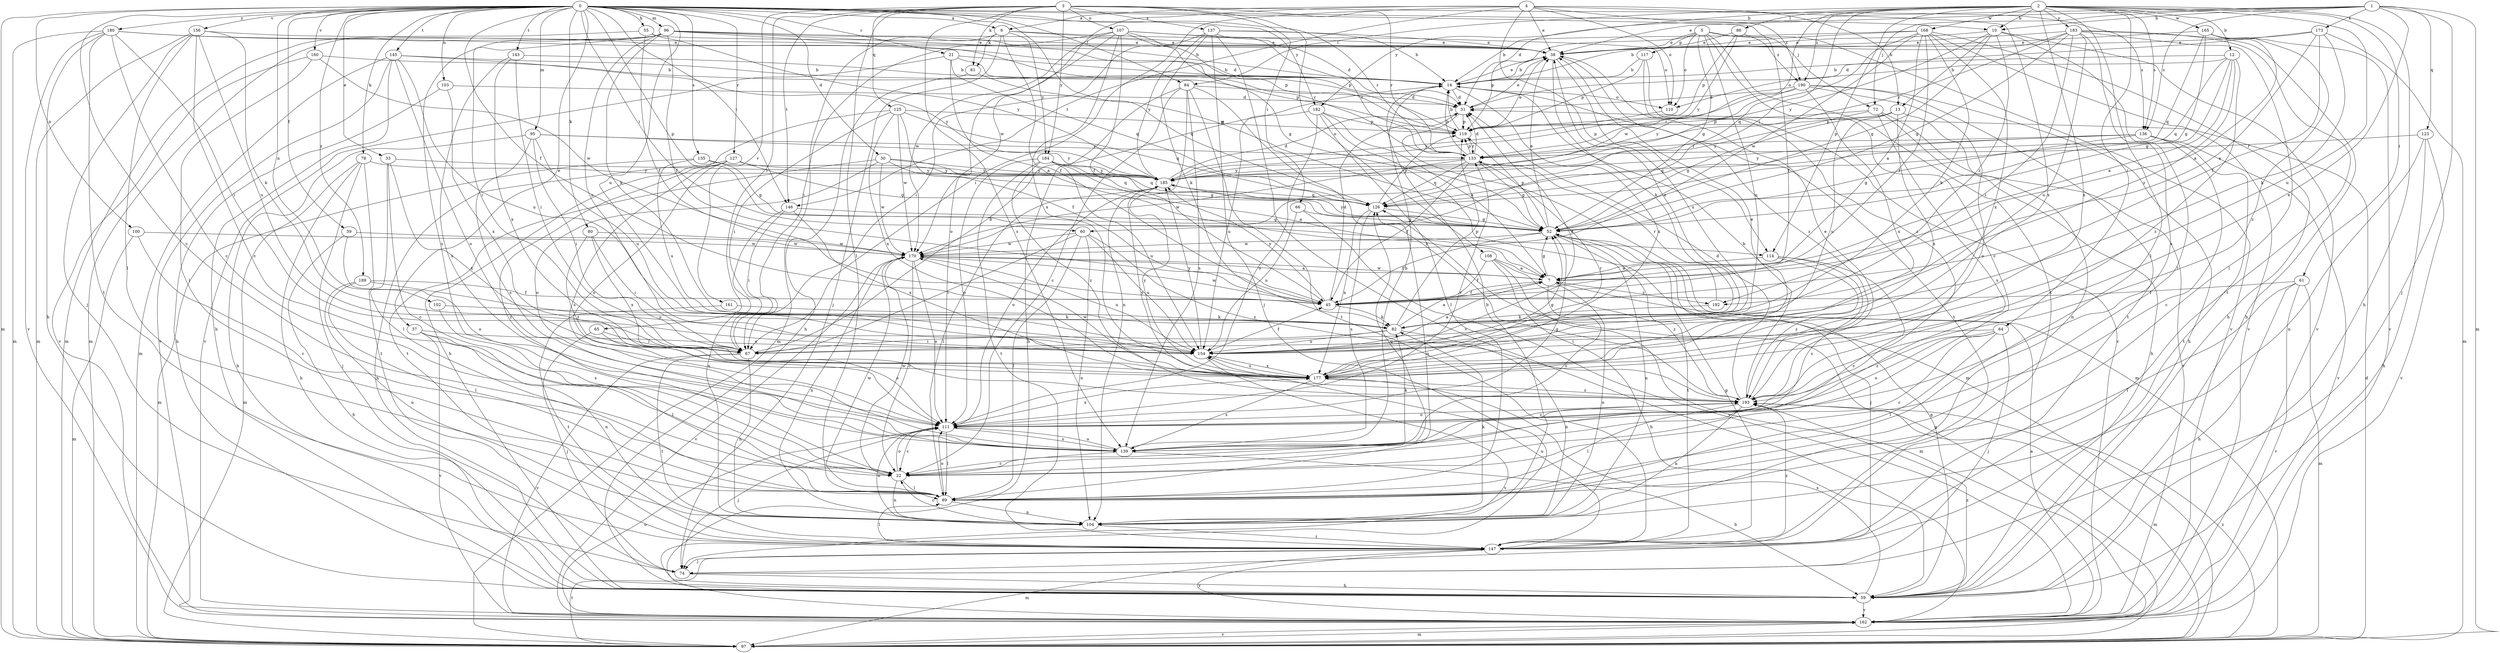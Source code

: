 strict digraph  {
0;
1;
2;
3;
4;
5;
6;
7;
10;
12;
13;
14;
21;
22;
30;
31;
33;
37;
38;
39;
45;
52;
55;
59;
60;
61;
64;
65;
66;
67;
72;
74;
78;
80;
81;
82;
84;
86;
89;
95;
96;
97;
100;
102;
103;
104;
107;
108;
110;
111;
114;
117;
119;
123;
125;
126;
127;
133;
135;
136;
137;
139;
143;
145;
146;
147;
154;
156;
160;
161;
162;
165;
168;
170;
173;
177;
180;
182;
183;
184;
185;
189;
190;
192;
193;
0 -> 6  [label=a];
0 -> 10  [label=b];
0 -> 21  [label=c];
0 -> 22  [label=c];
0 -> 30  [label=d];
0 -> 33  [label=e];
0 -> 37  [label=e];
0 -> 39  [label=f];
0 -> 45  [label=f];
0 -> 52  [label=g];
0 -> 55  [label=h];
0 -> 60  [label=i];
0 -> 72  [label=j];
0 -> 78  [label=k];
0 -> 80  [label=k];
0 -> 84  [label=l];
0 -> 95  [label=m];
0 -> 96  [label=m];
0 -> 97  [label=m];
0 -> 100  [label=n];
0 -> 102  [label=n];
0 -> 103  [label=n];
0 -> 114  [label=p];
0 -> 127  [label=r];
0 -> 133  [label=r];
0 -> 135  [label=s];
0 -> 143  [label=t];
0 -> 145  [label=t];
0 -> 146  [label=t];
0 -> 154  [label=u];
0 -> 156  [label=v];
0 -> 160  [label=v];
0 -> 180  [label=y];
0 -> 182  [label=y];
0 -> 189  [label=z];
1 -> 10  [label=b];
1 -> 38  [label=e];
1 -> 72  [label=j];
1 -> 74  [label=j];
1 -> 97  [label=m];
1 -> 123  [label=q];
1 -> 136  [label=s];
1 -> 173  [label=x];
1 -> 177  [label=x];
1 -> 182  [label=y];
2 -> 10  [label=b];
2 -> 12  [label=b];
2 -> 31  [label=d];
2 -> 59  [label=h];
2 -> 60  [label=i];
2 -> 61  [label=i];
2 -> 64  [label=i];
2 -> 84  [label=l];
2 -> 86  [label=l];
2 -> 89  [label=l];
2 -> 114  [label=p];
2 -> 136  [label=s];
2 -> 154  [label=u];
2 -> 165  [label=w];
2 -> 168  [label=w];
2 -> 170  [label=w];
2 -> 177  [label=x];
2 -> 183  [label=y];
2 -> 190  [label=z];
3 -> 65  [label=i];
3 -> 66  [label=i];
3 -> 81  [label=k];
3 -> 89  [label=l];
3 -> 107  [label=o];
3 -> 108  [label=o];
3 -> 125  [label=q];
3 -> 133  [label=r];
3 -> 136  [label=s];
3 -> 137  [label=s];
3 -> 139  [label=s];
3 -> 146  [label=t];
3 -> 161  [label=v];
3 -> 184  [label=y];
4 -> 6  [label=a];
4 -> 13  [label=b];
4 -> 38  [label=e];
4 -> 67  [label=i];
4 -> 110  [label=o];
4 -> 114  [label=p];
4 -> 146  [label=t];
4 -> 170  [label=w];
4 -> 177  [label=x];
4 -> 190  [label=z];
5 -> 22  [label=c];
5 -> 38  [label=e];
5 -> 52  [label=g];
5 -> 110  [label=o];
5 -> 117  [label=p];
5 -> 119  [label=p];
5 -> 147  [label=t];
5 -> 154  [label=u];
5 -> 162  [label=v];
5 -> 190  [label=z];
6 -> 38  [label=e];
6 -> 45  [label=f];
6 -> 74  [label=j];
6 -> 81  [label=k];
6 -> 97  [label=m];
6 -> 110  [label=o];
6 -> 184  [label=y];
7 -> 45  [label=f];
7 -> 52  [label=g];
7 -> 104  [label=n];
7 -> 139  [label=s];
7 -> 170  [label=w];
7 -> 192  [label=z];
10 -> 13  [label=b];
10 -> 38  [label=e];
10 -> 52  [label=g];
10 -> 89  [label=l];
10 -> 162  [label=v];
10 -> 185  [label=y];
10 -> 192  [label=z];
12 -> 7  [label=a];
12 -> 14  [label=b];
12 -> 52  [label=g];
12 -> 110  [label=o];
12 -> 126  [label=q];
12 -> 192  [label=z];
12 -> 193  [label=z];
13 -> 52  [label=g];
13 -> 104  [label=n];
13 -> 119  [label=p];
13 -> 154  [label=u];
13 -> 177  [label=x];
14 -> 31  [label=d];
14 -> 38  [label=e];
14 -> 110  [label=o];
14 -> 147  [label=t];
14 -> 177  [label=x];
21 -> 7  [label=a];
21 -> 14  [label=b];
21 -> 119  [label=p];
21 -> 126  [label=q];
21 -> 162  [label=v];
22 -> 89  [label=l];
22 -> 104  [label=n];
22 -> 111  [label=o];
22 -> 126  [label=q];
22 -> 170  [label=w];
30 -> 52  [label=g];
30 -> 111  [label=o];
30 -> 126  [label=q];
30 -> 147  [label=t];
30 -> 170  [label=w];
30 -> 185  [label=y];
31 -> 38  [label=e];
31 -> 97  [label=m];
31 -> 119  [label=p];
33 -> 22  [label=c];
33 -> 89  [label=l];
33 -> 177  [label=x];
33 -> 185  [label=y];
37 -> 89  [label=l];
37 -> 104  [label=n];
37 -> 154  [label=u];
37 -> 162  [label=v];
38 -> 14  [label=b];
38 -> 82  [label=k];
38 -> 154  [label=u];
38 -> 193  [label=z];
39 -> 59  [label=h];
39 -> 111  [label=o];
39 -> 170  [label=w];
45 -> 31  [label=d];
45 -> 82  [label=k];
45 -> 170  [label=w];
45 -> 185  [label=y];
52 -> 38  [label=e];
52 -> 45  [label=f];
52 -> 74  [label=j];
52 -> 104  [label=n];
52 -> 119  [label=p];
52 -> 147  [label=t];
52 -> 170  [label=w];
52 -> 185  [label=y];
55 -> 38  [label=e];
55 -> 45  [label=f];
55 -> 97  [label=m];
55 -> 185  [label=y];
59 -> 52  [label=g];
59 -> 162  [label=v];
59 -> 177  [label=x];
59 -> 193  [label=z];
60 -> 67  [label=i];
60 -> 89  [label=l];
60 -> 104  [label=n];
60 -> 154  [label=u];
60 -> 170  [label=w];
60 -> 193  [label=z];
61 -> 45  [label=f];
61 -> 59  [label=h];
61 -> 89  [label=l];
61 -> 97  [label=m];
61 -> 162  [label=v];
64 -> 22  [label=c];
64 -> 67  [label=i];
64 -> 74  [label=j];
64 -> 89  [label=l];
64 -> 111  [label=o];
64 -> 193  [label=z];
65 -> 67  [label=i];
65 -> 74  [label=j];
65 -> 111  [label=o];
66 -> 52  [label=g];
66 -> 154  [label=u];
66 -> 162  [label=v];
67 -> 14  [label=b];
67 -> 104  [label=n];
67 -> 147  [label=t];
67 -> 162  [label=v];
72 -> 59  [label=h];
72 -> 119  [label=p];
72 -> 139  [label=s];
72 -> 162  [label=v];
72 -> 185  [label=y];
74 -> 59  [label=h];
78 -> 59  [label=h];
78 -> 74  [label=j];
78 -> 97  [label=m];
78 -> 147  [label=t];
78 -> 185  [label=y];
80 -> 67  [label=i];
80 -> 170  [label=w];
80 -> 177  [label=x];
80 -> 193  [label=z];
81 -> 59  [label=h];
81 -> 126  [label=q];
82 -> 7  [label=a];
82 -> 38  [label=e];
82 -> 67  [label=i];
82 -> 104  [label=n];
82 -> 119  [label=p];
82 -> 154  [label=u];
84 -> 22  [label=c];
84 -> 31  [label=d];
84 -> 59  [label=h];
84 -> 104  [label=n];
84 -> 139  [label=s];
84 -> 147  [label=t];
84 -> 193  [label=z];
86 -> 38  [label=e];
86 -> 45  [label=f];
86 -> 119  [label=p];
86 -> 185  [label=y];
89 -> 104  [label=n];
89 -> 111  [label=o];
89 -> 126  [label=q];
89 -> 170  [label=w];
95 -> 59  [label=h];
95 -> 67  [label=i];
95 -> 133  [label=r];
95 -> 139  [label=s];
95 -> 154  [label=u];
95 -> 185  [label=y];
96 -> 14  [label=b];
96 -> 31  [label=d];
96 -> 38  [label=e];
96 -> 45  [label=f];
96 -> 67  [label=i];
96 -> 82  [label=k];
96 -> 97  [label=m];
96 -> 133  [label=r];
96 -> 139  [label=s];
96 -> 154  [label=u];
97 -> 31  [label=d];
97 -> 126  [label=q];
97 -> 147  [label=t];
97 -> 162  [label=v];
97 -> 193  [label=z];
100 -> 22  [label=c];
100 -> 97  [label=m];
100 -> 170  [label=w];
102 -> 82  [label=k];
102 -> 139  [label=s];
103 -> 31  [label=d];
103 -> 59  [label=h];
103 -> 177  [label=x];
104 -> 14  [label=b];
104 -> 22  [label=c];
104 -> 82  [label=k];
104 -> 111  [label=o];
104 -> 147  [label=t];
107 -> 31  [label=d];
107 -> 38  [label=e];
107 -> 45  [label=f];
107 -> 52  [label=g];
107 -> 67  [label=i];
107 -> 111  [label=o];
107 -> 119  [label=p];
107 -> 170  [label=w];
107 -> 177  [label=x];
108 -> 7  [label=a];
108 -> 45  [label=f];
108 -> 59  [label=h];
108 -> 97  [label=m];
108 -> 193  [label=z];
110 -> 185  [label=y];
111 -> 22  [label=c];
111 -> 52  [label=g];
111 -> 74  [label=j];
111 -> 89  [label=l];
111 -> 133  [label=r];
111 -> 139  [label=s];
111 -> 177  [label=x];
111 -> 193  [label=z];
114 -> 7  [label=a];
114 -> 22  [label=c];
114 -> 139  [label=s];
114 -> 193  [label=z];
117 -> 14  [label=b];
117 -> 119  [label=p];
117 -> 162  [label=v];
117 -> 193  [label=z];
119 -> 14  [label=b];
119 -> 38  [label=e];
119 -> 133  [label=r];
123 -> 59  [label=h];
123 -> 104  [label=n];
123 -> 133  [label=r];
123 -> 162  [label=v];
125 -> 45  [label=f];
125 -> 59  [label=h];
125 -> 67  [label=i];
125 -> 119  [label=p];
125 -> 126  [label=q];
125 -> 170  [label=w];
125 -> 177  [label=x];
126 -> 52  [label=g];
126 -> 119  [label=p];
126 -> 139  [label=s];
126 -> 177  [label=x];
127 -> 22  [label=c];
127 -> 52  [label=g];
127 -> 59  [label=h];
127 -> 111  [label=o];
127 -> 139  [label=s];
127 -> 185  [label=y];
133 -> 14  [label=b];
133 -> 31  [label=d];
133 -> 45  [label=f];
133 -> 52  [label=g];
133 -> 119  [label=p];
133 -> 126  [label=q];
133 -> 170  [label=w];
133 -> 185  [label=y];
135 -> 52  [label=g];
135 -> 97  [label=m];
135 -> 154  [label=u];
135 -> 185  [label=y];
136 -> 22  [label=c];
136 -> 52  [label=g];
136 -> 126  [label=q];
136 -> 133  [label=r];
136 -> 147  [label=t];
136 -> 162  [label=v];
136 -> 185  [label=y];
137 -> 14  [label=b];
137 -> 38  [label=e];
137 -> 67  [label=i];
137 -> 74  [label=j];
137 -> 82  [label=k];
137 -> 133  [label=r];
137 -> 162  [label=v];
137 -> 185  [label=y];
139 -> 14  [label=b];
139 -> 22  [label=c];
139 -> 59  [label=h];
139 -> 82  [label=k];
139 -> 111  [label=o];
143 -> 14  [label=b];
143 -> 67  [label=i];
143 -> 139  [label=s];
143 -> 177  [label=x];
145 -> 14  [label=b];
145 -> 59  [label=h];
145 -> 97  [label=m];
145 -> 111  [label=o];
145 -> 154  [label=u];
145 -> 162  [label=v];
145 -> 185  [label=y];
146 -> 52  [label=g];
146 -> 67  [label=i];
146 -> 104  [label=n];
146 -> 177  [label=x];
147 -> 52  [label=g];
147 -> 74  [label=j];
147 -> 89  [label=l];
147 -> 97  [label=m];
147 -> 154  [label=u];
147 -> 162  [label=v];
147 -> 193  [label=z];
154 -> 7  [label=a];
154 -> 31  [label=d];
154 -> 45  [label=f];
154 -> 162  [label=v];
154 -> 177  [label=x];
154 -> 185  [label=y];
156 -> 22  [label=c];
156 -> 38  [label=e];
156 -> 74  [label=j];
156 -> 82  [label=k];
156 -> 89  [label=l];
156 -> 97  [label=m];
156 -> 154  [label=u];
160 -> 14  [label=b];
160 -> 89  [label=l];
160 -> 162  [label=v];
160 -> 170  [label=w];
161 -> 82  [label=k];
161 -> 147  [label=t];
162 -> 7  [label=a];
162 -> 97  [label=m];
162 -> 111  [label=o];
165 -> 7  [label=a];
165 -> 38  [label=e];
165 -> 52  [label=g];
165 -> 126  [label=q];
165 -> 162  [label=v];
165 -> 193  [label=z];
168 -> 7  [label=a];
168 -> 14  [label=b];
168 -> 38  [label=e];
168 -> 45  [label=f];
168 -> 59  [label=h];
168 -> 82  [label=k];
168 -> 126  [label=q];
168 -> 162  [label=v];
168 -> 170  [label=w];
168 -> 177  [label=x];
170 -> 7  [label=a];
170 -> 22  [label=c];
170 -> 104  [label=n];
170 -> 111  [label=o];
170 -> 154  [label=u];
170 -> 162  [label=v];
173 -> 7  [label=a];
173 -> 31  [label=d];
173 -> 38  [label=e];
173 -> 45  [label=f];
173 -> 82  [label=k];
173 -> 97  [label=m];
177 -> 38  [label=e];
177 -> 52  [label=g];
177 -> 133  [label=r];
177 -> 139  [label=s];
177 -> 154  [label=u];
177 -> 170  [label=w];
177 -> 185  [label=y];
177 -> 193  [label=z];
180 -> 22  [label=c];
180 -> 38  [label=e];
180 -> 59  [label=h];
180 -> 67  [label=i];
180 -> 97  [label=m];
180 -> 119  [label=p];
180 -> 147  [label=t];
180 -> 162  [label=v];
182 -> 7  [label=a];
182 -> 89  [label=l];
182 -> 97  [label=m];
182 -> 111  [label=o];
182 -> 119  [label=p];
182 -> 154  [label=u];
183 -> 14  [label=b];
183 -> 38  [label=e];
183 -> 52  [label=g];
183 -> 59  [label=h];
183 -> 67  [label=i];
183 -> 89  [label=l];
183 -> 133  [label=r];
183 -> 139  [label=s];
183 -> 147  [label=t];
183 -> 154  [label=u];
184 -> 7  [label=a];
184 -> 111  [label=o];
184 -> 126  [label=q];
184 -> 147  [label=t];
184 -> 154  [label=u];
184 -> 185  [label=y];
184 -> 193  [label=z];
185 -> 31  [label=d];
185 -> 89  [label=l];
185 -> 111  [label=o];
185 -> 126  [label=q];
189 -> 45  [label=f];
189 -> 89  [label=l];
189 -> 104  [label=n];
189 -> 154  [label=u];
190 -> 31  [label=d];
190 -> 59  [label=h];
190 -> 111  [label=o];
190 -> 133  [label=r];
190 -> 147  [label=t];
190 -> 177  [label=x];
190 -> 185  [label=y];
192 -> 82  [label=k];
192 -> 133  [label=r];
193 -> 14  [label=b];
193 -> 31  [label=d];
193 -> 38  [label=e];
193 -> 89  [label=l];
193 -> 97  [label=m];
193 -> 104  [label=n];
193 -> 111  [label=o];
193 -> 185  [label=y];
}
